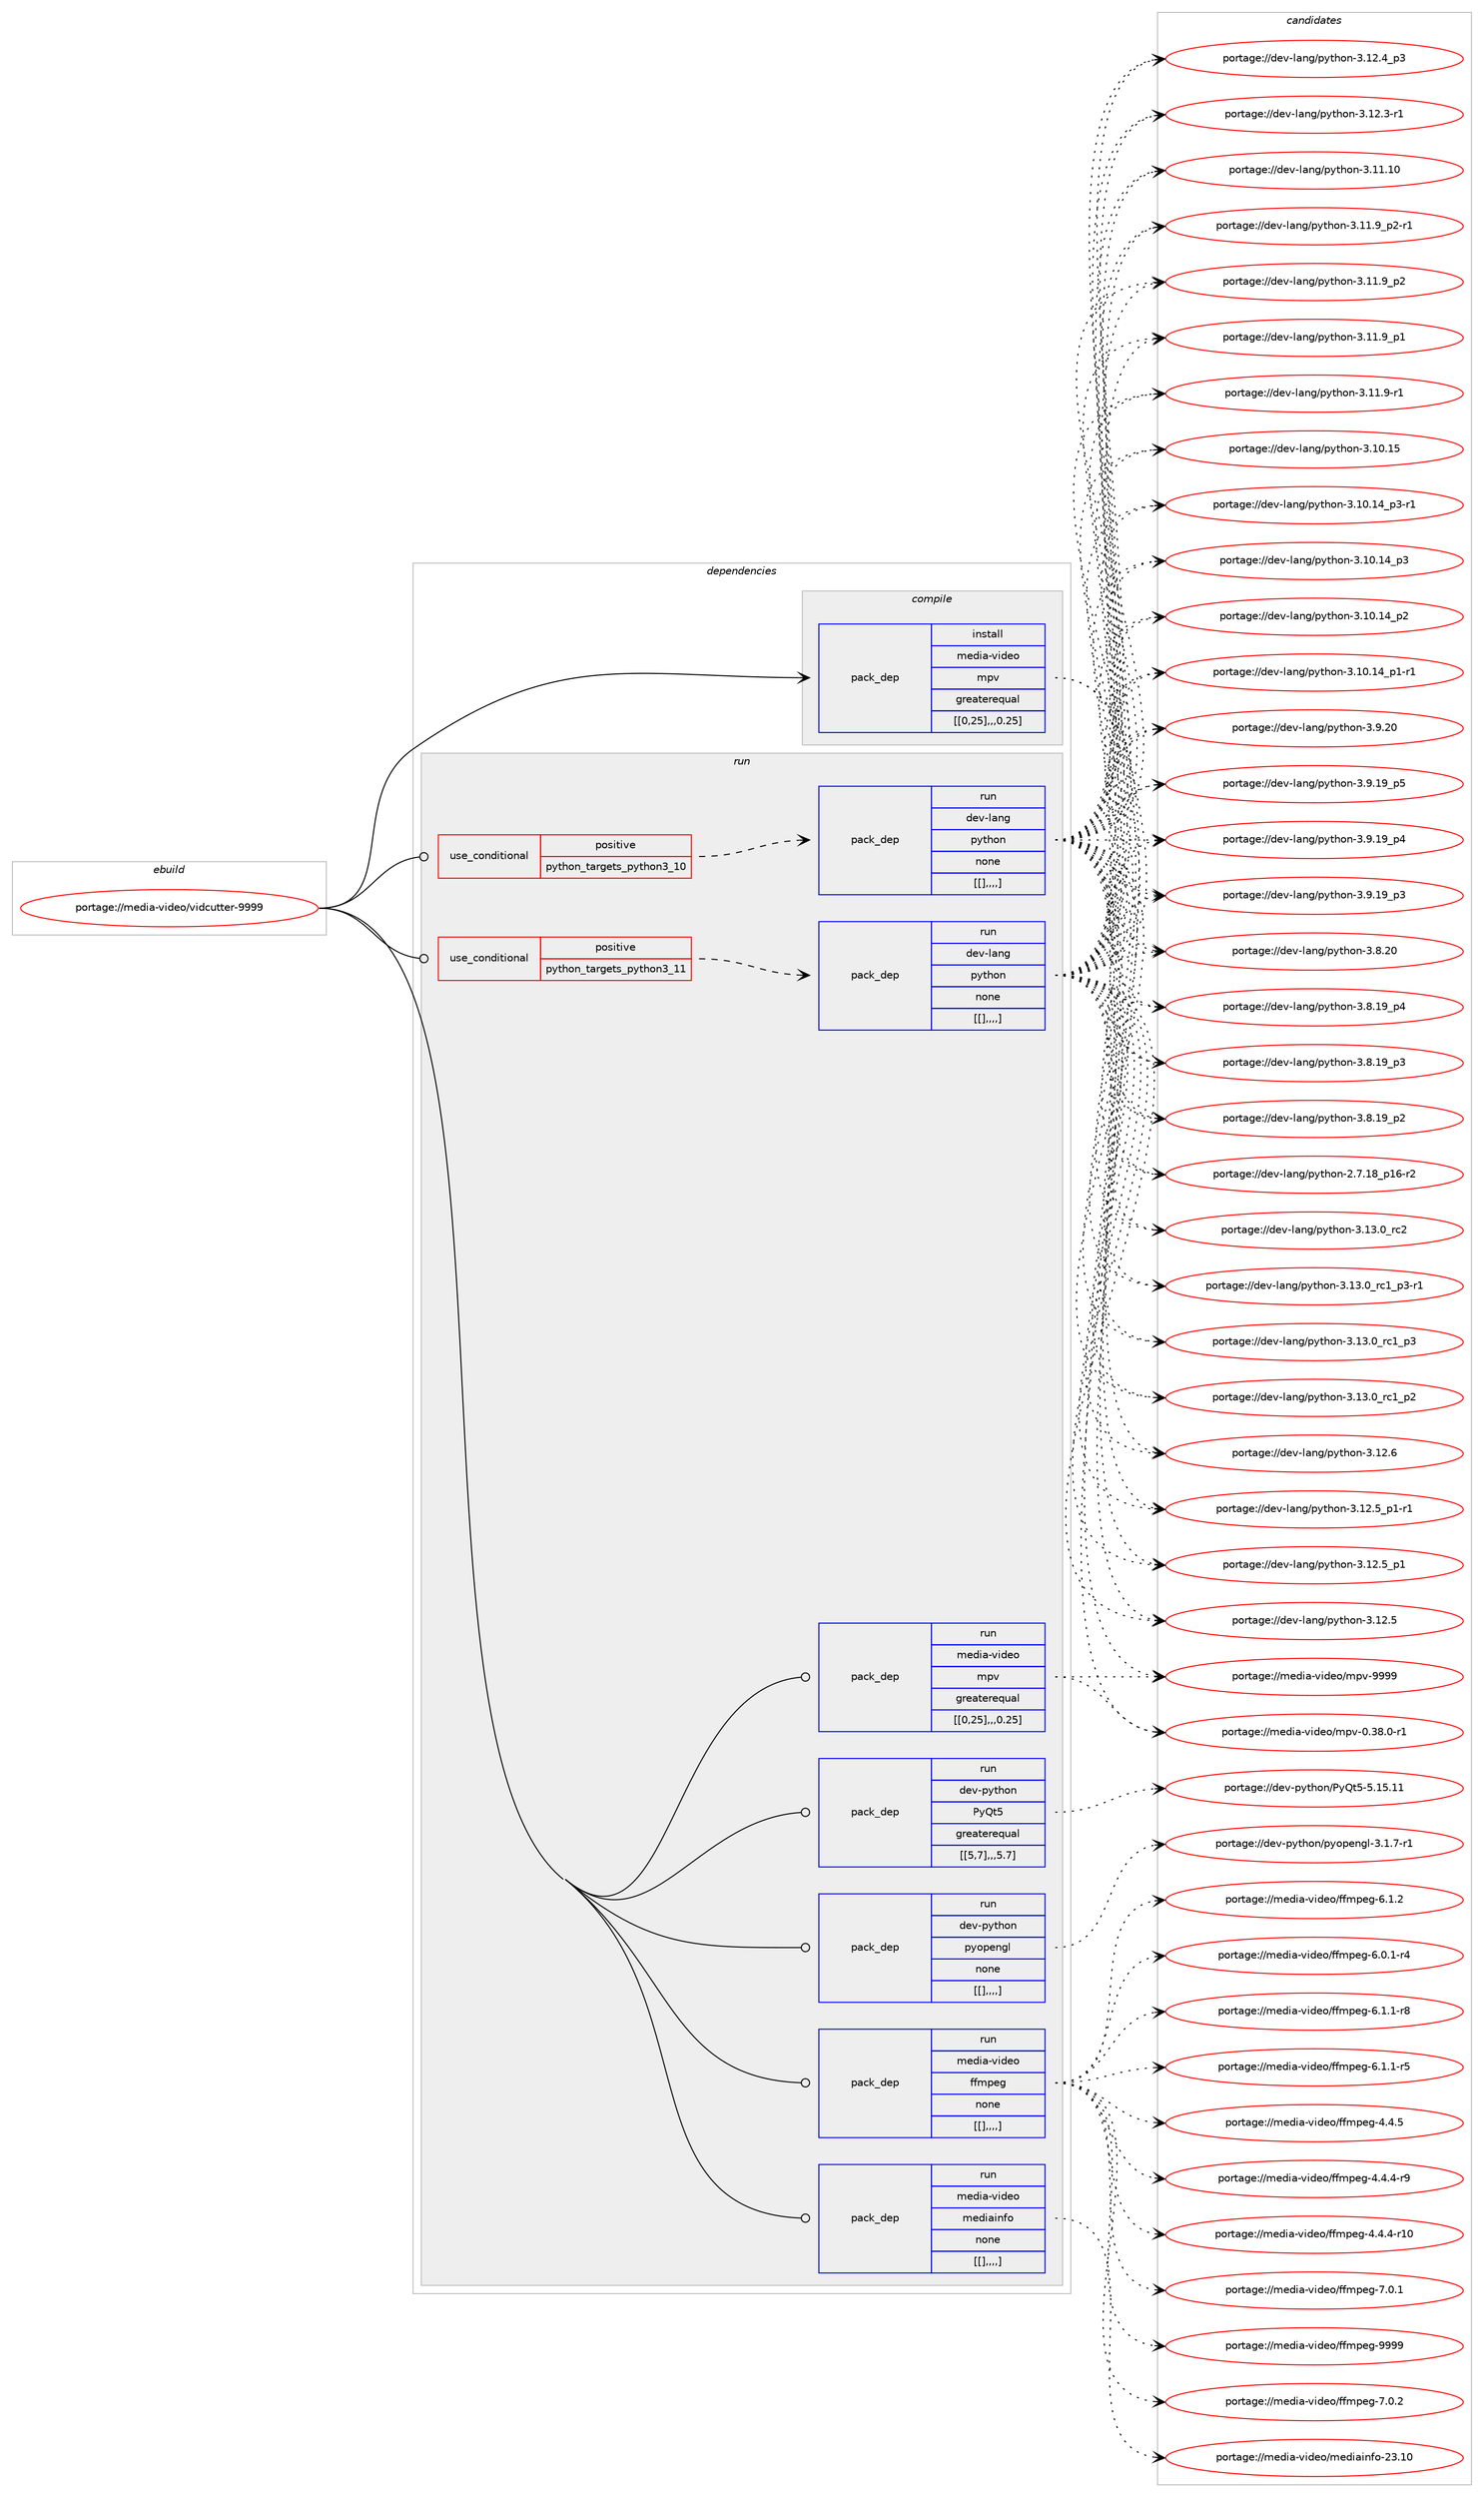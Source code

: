 digraph prolog {

# *************
# Graph options
# *************

newrank=true;
concentrate=true;
compound=true;
graph [rankdir=LR,fontname=Helvetica,fontsize=10,ranksep=1.5];#, ranksep=2.5, nodesep=0.2];
edge  [arrowhead=vee];
node  [fontname=Helvetica,fontsize=10];

# **********
# The ebuild
# **********

subgraph cluster_leftcol {
color=gray;
label=<<i>ebuild</i>>;
id [label="portage://media-video/vidcutter-9999", color=red, width=4, href="../media-video/vidcutter-9999.svg"];
}

# ****************
# The dependencies
# ****************

subgraph cluster_midcol {
color=gray;
label=<<i>dependencies</i>>;
subgraph cluster_compile {
fillcolor="#eeeeee";
style=filled;
label=<<i>compile</i>>;
subgraph pack259557 {
dependency352600 [label=<<TABLE BORDER="0" CELLBORDER="1" CELLSPACING="0" CELLPADDING="4" WIDTH="220"><TR><TD ROWSPAN="6" CELLPADDING="30">pack_dep</TD></TR><TR><TD WIDTH="110">install</TD></TR><TR><TD>media-video</TD></TR><TR><TD>mpv</TD></TR><TR><TD>greaterequal</TD></TR><TR><TD>[[0,25],,,0.25]</TD></TR></TABLE>>, shape=none, color=blue];
}
id:e -> dependency352600:w [weight=20,style="solid",arrowhead="vee"];
}
subgraph cluster_compileandrun {
fillcolor="#eeeeee";
style=filled;
label=<<i>compile and run</i>>;
}
subgraph cluster_run {
fillcolor="#eeeeee";
style=filled;
label=<<i>run</i>>;
subgraph cond90343 {
dependency352601 [label=<<TABLE BORDER="0" CELLBORDER="1" CELLSPACING="0" CELLPADDING="4"><TR><TD ROWSPAN="3" CELLPADDING="10">use_conditional</TD></TR><TR><TD>positive</TD></TR><TR><TD>python_targets_python3_10</TD></TR></TABLE>>, shape=none, color=red];
subgraph pack259558 {
dependency352602 [label=<<TABLE BORDER="0" CELLBORDER="1" CELLSPACING="0" CELLPADDING="4" WIDTH="220"><TR><TD ROWSPAN="6" CELLPADDING="30">pack_dep</TD></TR><TR><TD WIDTH="110">run</TD></TR><TR><TD>dev-lang</TD></TR><TR><TD>python</TD></TR><TR><TD>none</TD></TR><TR><TD>[[],,,,]</TD></TR></TABLE>>, shape=none, color=blue];
}
dependency352601:e -> dependency352602:w [weight=20,style="dashed",arrowhead="vee"];
}
id:e -> dependency352601:w [weight=20,style="solid",arrowhead="odot"];
subgraph cond90344 {
dependency352603 [label=<<TABLE BORDER="0" CELLBORDER="1" CELLSPACING="0" CELLPADDING="4"><TR><TD ROWSPAN="3" CELLPADDING="10">use_conditional</TD></TR><TR><TD>positive</TD></TR><TR><TD>python_targets_python3_11</TD></TR></TABLE>>, shape=none, color=red];
subgraph pack259559 {
dependency352604 [label=<<TABLE BORDER="0" CELLBORDER="1" CELLSPACING="0" CELLPADDING="4" WIDTH="220"><TR><TD ROWSPAN="6" CELLPADDING="30">pack_dep</TD></TR><TR><TD WIDTH="110">run</TD></TR><TR><TD>dev-lang</TD></TR><TR><TD>python</TD></TR><TR><TD>none</TD></TR><TR><TD>[[],,,,]</TD></TR></TABLE>>, shape=none, color=blue];
}
dependency352603:e -> dependency352604:w [weight=20,style="dashed",arrowhead="vee"];
}
id:e -> dependency352603:w [weight=20,style="solid",arrowhead="odot"];
subgraph pack259560 {
dependency352605 [label=<<TABLE BORDER="0" CELLBORDER="1" CELLSPACING="0" CELLPADDING="4" WIDTH="220"><TR><TD ROWSPAN="6" CELLPADDING="30">pack_dep</TD></TR><TR><TD WIDTH="110">run</TD></TR><TR><TD>dev-python</TD></TR><TR><TD>PyQt5</TD></TR><TR><TD>greaterequal</TD></TR><TR><TD>[[5,7],,,5.7]</TD></TR></TABLE>>, shape=none, color=blue];
}
id:e -> dependency352605:w [weight=20,style="solid",arrowhead="odot"];
subgraph pack259561 {
dependency352606 [label=<<TABLE BORDER="0" CELLBORDER="1" CELLSPACING="0" CELLPADDING="4" WIDTH="220"><TR><TD ROWSPAN="6" CELLPADDING="30">pack_dep</TD></TR><TR><TD WIDTH="110">run</TD></TR><TR><TD>dev-python</TD></TR><TR><TD>pyopengl</TD></TR><TR><TD>none</TD></TR><TR><TD>[[],,,,]</TD></TR></TABLE>>, shape=none, color=blue];
}
id:e -> dependency352606:w [weight=20,style="solid",arrowhead="odot"];
subgraph pack259562 {
dependency352607 [label=<<TABLE BORDER="0" CELLBORDER="1" CELLSPACING="0" CELLPADDING="4" WIDTH="220"><TR><TD ROWSPAN="6" CELLPADDING="30">pack_dep</TD></TR><TR><TD WIDTH="110">run</TD></TR><TR><TD>media-video</TD></TR><TR><TD>ffmpeg</TD></TR><TR><TD>none</TD></TR><TR><TD>[[],,,,]</TD></TR></TABLE>>, shape=none, color=blue];
}
id:e -> dependency352607:w [weight=20,style="solid",arrowhead="odot"];
subgraph pack259563 {
dependency352608 [label=<<TABLE BORDER="0" CELLBORDER="1" CELLSPACING="0" CELLPADDING="4" WIDTH="220"><TR><TD ROWSPAN="6" CELLPADDING="30">pack_dep</TD></TR><TR><TD WIDTH="110">run</TD></TR><TR><TD>media-video</TD></TR><TR><TD>mediainfo</TD></TR><TR><TD>none</TD></TR><TR><TD>[[],,,,]</TD></TR></TABLE>>, shape=none, color=blue];
}
id:e -> dependency352608:w [weight=20,style="solid",arrowhead="odot"];
subgraph pack259564 {
dependency352609 [label=<<TABLE BORDER="0" CELLBORDER="1" CELLSPACING="0" CELLPADDING="4" WIDTH="220"><TR><TD ROWSPAN="6" CELLPADDING="30">pack_dep</TD></TR><TR><TD WIDTH="110">run</TD></TR><TR><TD>media-video</TD></TR><TR><TD>mpv</TD></TR><TR><TD>greaterequal</TD></TR><TR><TD>[[0,25],,,0.25]</TD></TR></TABLE>>, shape=none, color=blue];
}
id:e -> dependency352609:w [weight=20,style="solid",arrowhead="odot"];
}
}

# **************
# The candidates
# **************

subgraph cluster_choices {
rank=same;
color=gray;
label=<<i>candidates</i>>;

subgraph choice259557 {
color=black;
nodesep=1;
choice1091011001059745118105100101111471091121184557575757 [label="portage://media-video/mpv-9999", color=red, width=4,href="../media-video/mpv-9999.svg"];
choice109101100105974511810510010111147109112118454846515646484511449 [label="portage://media-video/mpv-0.38.0-r1", color=red, width=4,href="../media-video/mpv-0.38.0-r1.svg"];
dependency352600:e -> choice1091011001059745118105100101111471091121184557575757:w [style=dotted,weight="100"];
dependency352600:e -> choice109101100105974511810510010111147109112118454846515646484511449:w [style=dotted,weight="100"];
}
subgraph choice259558 {
color=black;
nodesep=1;
choice10010111845108971101034711212111610411111045514649514648951149950 [label="portage://dev-lang/python-3.13.0_rc2", color=red, width=4,href="../dev-lang/python-3.13.0_rc2.svg"];
choice1001011184510897110103471121211161041111104551464951464895114994995112514511449 [label="portage://dev-lang/python-3.13.0_rc1_p3-r1", color=red, width=4,href="../dev-lang/python-3.13.0_rc1_p3-r1.svg"];
choice100101118451089711010347112121116104111110455146495146489511499499511251 [label="portage://dev-lang/python-3.13.0_rc1_p3", color=red, width=4,href="../dev-lang/python-3.13.0_rc1_p3.svg"];
choice100101118451089711010347112121116104111110455146495146489511499499511250 [label="portage://dev-lang/python-3.13.0_rc1_p2", color=red, width=4,href="../dev-lang/python-3.13.0_rc1_p2.svg"];
choice10010111845108971101034711212111610411111045514649504654 [label="portage://dev-lang/python-3.12.6", color=red, width=4,href="../dev-lang/python-3.12.6.svg"];
choice1001011184510897110103471121211161041111104551464950465395112494511449 [label="portage://dev-lang/python-3.12.5_p1-r1", color=red, width=4,href="../dev-lang/python-3.12.5_p1-r1.svg"];
choice100101118451089711010347112121116104111110455146495046539511249 [label="portage://dev-lang/python-3.12.5_p1", color=red, width=4,href="../dev-lang/python-3.12.5_p1.svg"];
choice10010111845108971101034711212111610411111045514649504653 [label="portage://dev-lang/python-3.12.5", color=red, width=4,href="../dev-lang/python-3.12.5.svg"];
choice100101118451089711010347112121116104111110455146495046529511251 [label="portage://dev-lang/python-3.12.4_p3", color=red, width=4,href="../dev-lang/python-3.12.4_p3.svg"];
choice100101118451089711010347112121116104111110455146495046514511449 [label="portage://dev-lang/python-3.12.3-r1", color=red, width=4,href="../dev-lang/python-3.12.3-r1.svg"];
choice1001011184510897110103471121211161041111104551464949464948 [label="portage://dev-lang/python-3.11.10", color=red, width=4,href="../dev-lang/python-3.11.10.svg"];
choice1001011184510897110103471121211161041111104551464949465795112504511449 [label="portage://dev-lang/python-3.11.9_p2-r1", color=red, width=4,href="../dev-lang/python-3.11.9_p2-r1.svg"];
choice100101118451089711010347112121116104111110455146494946579511250 [label="portage://dev-lang/python-3.11.9_p2", color=red, width=4,href="../dev-lang/python-3.11.9_p2.svg"];
choice100101118451089711010347112121116104111110455146494946579511249 [label="portage://dev-lang/python-3.11.9_p1", color=red, width=4,href="../dev-lang/python-3.11.9_p1.svg"];
choice100101118451089711010347112121116104111110455146494946574511449 [label="portage://dev-lang/python-3.11.9-r1", color=red, width=4,href="../dev-lang/python-3.11.9-r1.svg"];
choice1001011184510897110103471121211161041111104551464948464953 [label="portage://dev-lang/python-3.10.15", color=red, width=4,href="../dev-lang/python-3.10.15.svg"];
choice100101118451089711010347112121116104111110455146494846495295112514511449 [label="portage://dev-lang/python-3.10.14_p3-r1", color=red, width=4,href="../dev-lang/python-3.10.14_p3-r1.svg"];
choice10010111845108971101034711212111610411111045514649484649529511251 [label="portage://dev-lang/python-3.10.14_p3", color=red, width=4,href="../dev-lang/python-3.10.14_p3.svg"];
choice10010111845108971101034711212111610411111045514649484649529511250 [label="portage://dev-lang/python-3.10.14_p2", color=red, width=4,href="../dev-lang/python-3.10.14_p2.svg"];
choice100101118451089711010347112121116104111110455146494846495295112494511449 [label="portage://dev-lang/python-3.10.14_p1-r1", color=red, width=4,href="../dev-lang/python-3.10.14_p1-r1.svg"];
choice10010111845108971101034711212111610411111045514657465048 [label="portage://dev-lang/python-3.9.20", color=red, width=4,href="../dev-lang/python-3.9.20.svg"];
choice100101118451089711010347112121116104111110455146574649579511253 [label="portage://dev-lang/python-3.9.19_p5", color=red, width=4,href="../dev-lang/python-3.9.19_p5.svg"];
choice100101118451089711010347112121116104111110455146574649579511252 [label="portage://dev-lang/python-3.9.19_p4", color=red, width=4,href="../dev-lang/python-3.9.19_p4.svg"];
choice100101118451089711010347112121116104111110455146574649579511251 [label="portage://dev-lang/python-3.9.19_p3", color=red, width=4,href="../dev-lang/python-3.9.19_p3.svg"];
choice10010111845108971101034711212111610411111045514656465048 [label="portage://dev-lang/python-3.8.20", color=red, width=4,href="../dev-lang/python-3.8.20.svg"];
choice100101118451089711010347112121116104111110455146564649579511252 [label="portage://dev-lang/python-3.8.19_p4", color=red, width=4,href="../dev-lang/python-3.8.19_p4.svg"];
choice100101118451089711010347112121116104111110455146564649579511251 [label="portage://dev-lang/python-3.8.19_p3", color=red, width=4,href="../dev-lang/python-3.8.19_p3.svg"];
choice100101118451089711010347112121116104111110455146564649579511250 [label="portage://dev-lang/python-3.8.19_p2", color=red, width=4,href="../dev-lang/python-3.8.19_p2.svg"];
choice100101118451089711010347112121116104111110455046554649569511249544511450 [label="portage://dev-lang/python-2.7.18_p16-r2", color=red, width=4,href="../dev-lang/python-2.7.18_p16-r2.svg"];
dependency352602:e -> choice10010111845108971101034711212111610411111045514649514648951149950:w [style=dotted,weight="100"];
dependency352602:e -> choice1001011184510897110103471121211161041111104551464951464895114994995112514511449:w [style=dotted,weight="100"];
dependency352602:e -> choice100101118451089711010347112121116104111110455146495146489511499499511251:w [style=dotted,weight="100"];
dependency352602:e -> choice100101118451089711010347112121116104111110455146495146489511499499511250:w [style=dotted,weight="100"];
dependency352602:e -> choice10010111845108971101034711212111610411111045514649504654:w [style=dotted,weight="100"];
dependency352602:e -> choice1001011184510897110103471121211161041111104551464950465395112494511449:w [style=dotted,weight="100"];
dependency352602:e -> choice100101118451089711010347112121116104111110455146495046539511249:w [style=dotted,weight="100"];
dependency352602:e -> choice10010111845108971101034711212111610411111045514649504653:w [style=dotted,weight="100"];
dependency352602:e -> choice100101118451089711010347112121116104111110455146495046529511251:w [style=dotted,weight="100"];
dependency352602:e -> choice100101118451089711010347112121116104111110455146495046514511449:w [style=dotted,weight="100"];
dependency352602:e -> choice1001011184510897110103471121211161041111104551464949464948:w [style=dotted,weight="100"];
dependency352602:e -> choice1001011184510897110103471121211161041111104551464949465795112504511449:w [style=dotted,weight="100"];
dependency352602:e -> choice100101118451089711010347112121116104111110455146494946579511250:w [style=dotted,weight="100"];
dependency352602:e -> choice100101118451089711010347112121116104111110455146494946579511249:w [style=dotted,weight="100"];
dependency352602:e -> choice100101118451089711010347112121116104111110455146494946574511449:w [style=dotted,weight="100"];
dependency352602:e -> choice1001011184510897110103471121211161041111104551464948464953:w [style=dotted,weight="100"];
dependency352602:e -> choice100101118451089711010347112121116104111110455146494846495295112514511449:w [style=dotted,weight="100"];
dependency352602:e -> choice10010111845108971101034711212111610411111045514649484649529511251:w [style=dotted,weight="100"];
dependency352602:e -> choice10010111845108971101034711212111610411111045514649484649529511250:w [style=dotted,weight="100"];
dependency352602:e -> choice100101118451089711010347112121116104111110455146494846495295112494511449:w [style=dotted,weight="100"];
dependency352602:e -> choice10010111845108971101034711212111610411111045514657465048:w [style=dotted,weight="100"];
dependency352602:e -> choice100101118451089711010347112121116104111110455146574649579511253:w [style=dotted,weight="100"];
dependency352602:e -> choice100101118451089711010347112121116104111110455146574649579511252:w [style=dotted,weight="100"];
dependency352602:e -> choice100101118451089711010347112121116104111110455146574649579511251:w [style=dotted,weight="100"];
dependency352602:e -> choice10010111845108971101034711212111610411111045514656465048:w [style=dotted,weight="100"];
dependency352602:e -> choice100101118451089711010347112121116104111110455146564649579511252:w [style=dotted,weight="100"];
dependency352602:e -> choice100101118451089711010347112121116104111110455146564649579511251:w [style=dotted,weight="100"];
dependency352602:e -> choice100101118451089711010347112121116104111110455146564649579511250:w [style=dotted,weight="100"];
dependency352602:e -> choice100101118451089711010347112121116104111110455046554649569511249544511450:w [style=dotted,weight="100"];
}
subgraph choice259559 {
color=black;
nodesep=1;
choice10010111845108971101034711212111610411111045514649514648951149950 [label="portage://dev-lang/python-3.13.0_rc2", color=red, width=4,href="../dev-lang/python-3.13.0_rc2.svg"];
choice1001011184510897110103471121211161041111104551464951464895114994995112514511449 [label="portage://dev-lang/python-3.13.0_rc1_p3-r1", color=red, width=4,href="../dev-lang/python-3.13.0_rc1_p3-r1.svg"];
choice100101118451089711010347112121116104111110455146495146489511499499511251 [label="portage://dev-lang/python-3.13.0_rc1_p3", color=red, width=4,href="../dev-lang/python-3.13.0_rc1_p3.svg"];
choice100101118451089711010347112121116104111110455146495146489511499499511250 [label="portage://dev-lang/python-3.13.0_rc1_p2", color=red, width=4,href="../dev-lang/python-3.13.0_rc1_p2.svg"];
choice10010111845108971101034711212111610411111045514649504654 [label="portage://dev-lang/python-3.12.6", color=red, width=4,href="../dev-lang/python-3.12.6.svg"];
choice1001011184510897110103471121211161041111104551464950465395112494511449 [label="portage://dev-lang/python-3.12.5_p1-r1", color=red, width=4,href="../dev-lang/python-3.12.5_p1-r1.svg"];
choice100101118451089711010347112121116104111110455146495046539511249 [label="portage://dev-lang/python-3.12.5_p1", color=red, width=4,href="../dev-lang/python-3.12.5_p1.svg"];
choice10010111845108971101034711212111610411111045514649504653 [label="portage://dev-lang/python-3.12.5", color=red, width=4,href="../dev-lang/python-3.12.5.svg"];
choice100101118451089711010347112121116104111110455146495046529511251 [label="portage://dev-lang/python-3.12.4_p3", color=red, width=4,href="../dev-lang/python-3.12.4_p3.svg"];
choice100101118451089711010347112121116104111110455146495046514511449 [label="portage://dev-lang/python-3.12.3-r1", color=red, width=4,href="../dev-lang/python-3.12.3-r1.svg"];
choice1001011184510897110103471121211161041111104551464949464948 [label="portage://dev-lang/python-3.11.10", color=red, width=4,href="../dev-lang/python-3.11.10.svg"];
choice1001011184510897110103471121211161041111104551464949465795112504511449 [label="portage://dev-lang/python-3.11.9_p2-r1", color=red, width=4,href="../dev-lang/python-3.11.9_p2-r1.svg"];
choice100101118451089711010347112121116104111110455146494946579511250 [label="portage://dev-lang/python-3.11.9_p2", color=red, width=4,href="../dev-lang/python-3.11.9_p2.svg"];
choice100101118451089711010347112121116104111110455146494946579511249 [label="portage://dev-lang/python-3.11.9_p1", color=red, width=4,href="../dev-lang/python-3.11.9_p1.svg"];
choice100101118451089711010347112121116104111110455146494946574511449 [label="portage://dev-lang/python-3.11.9-r1", color=red, width=4,href="../dev-lang/python-3.11.9-r1.svg"];
choice1001011184510897110103471121211161041111104551464948464953 [label="portage://dev-lang/python-3.10.15", color=red, width=4,href="../dev-lang/python-3.10.15.svg"];
choice100101118451089711010347112121116104111110455146494846495295112514511449 [label="portage://dev-lang/python-3.10.14_p3-r1", color=red, width=4,href="../dev-lang/python-3.10.14_p3-r1.svg"];
choice10010111845108971101034711212111610411111045514649484649529511251 [label="portage://dev-lang/python-3.10.14_p3", color=red, width=4,href="../dev-lang/python-3.10.14_p3.svg"];
choice10010111845108971101034711212111610411111045514649484649529511250 [label="portage://dev-lang/python-3.10.14_p2", color=red, width=4,href="../dev-lang/python-3.10.14_p2.svg"];
choice100101118451089711010347112121116104111110455146494846495295112494511449 [label="portage://dev-lang/python-3.10.14_p1-r1", color=red, width=4,href="../dev-lang/python-3.10.14_p1-r1.svg"];
choice10010111845108971101034711212111610411111045514657465048 [label="portage://dev-lang/python-3.9.20", color=red, width=4,href="../dev-lang/python-3.9.20.svg"];
choice100101118451089711010347112121116104111110455146574649579511253 [label="portage://dev-lang/python-3.9.19_p5", color=red, width=4,href="../dev-lang/python-3.9.19_p5.svg"];
choice100101118451089711010347112121116104111110455146574649579511252 [label="portage://dev-lang/python-3.9.19_p4", color=red, width=4,href="../dev-lang/python-3.9.19_p4.svg"];
choice100101118451089711010347112121116104111110455146574649579511251 [label="portage://dev-lang/python-3.9.19_p3", color=red, width=4,href="../dev-lang/python-3.9.19_p3.svg"];
choice10010111845108971101034711212111610411111045514656465048 [label="portage://dev-lang/python-3.8.20", color=red, width=4,href="../dev-lang/python-3.8.20.svg"];
choice100101118451089711010347112121116104111110455146564649579511252 [label="portage://dev-lang/python-3.8.19_p4", color=red, width=4,href="../dev-lang/python-3.8.19_p4.svg"];
choice100101118451089711010347112121116104111110455146564649579511251 [label="portage://dev-lang/python-3.8.19_p3", color=red, width=4,href="../dev-lang/python-3.8.19_p3.svg"];
choice100101118451089711010347112121116104111110455146564649579511250 [label="portage://dev-lang/python-3.8.19_p2", color=red, width=4,href="../dev-lang/python-3.8.19_p2.svg"];
choice100101118451089711010347112121116104111110455046554649569511249544511450 [label="portage://dev-lang/python-2.7.18_p16-r2", color=red, width=4,href="../dev-lang/python-2.7.18_p16-r2.svg"];
dependency352604:e -> choice10010111845108971101034711212111610411111045514649514648951149950:w [style=dotted,weight="100"];
dependency352604:e -> choice1001011184510897110103471121211161041111104551464951464895114994995112514511449:w [style=dotted,weight="100"];
dependency352604:e -> choice100101118451089711010347112121116104111110455146495146489511499499511251:w [style=dotted,weight="100"];
dependency352604:e -> choice100101118451089711010347112121116104111110455146495146489511499499511250:w [style=dotted,weight="100"];
dependency352604:e -> choice10010111845108971101034711212111610411111045514649504654:w [style=dotted,weight="100"];
dependency352604:e -> choice1001011184510897110103471121211161041111104551464950465395112494511449:w [style=dotted,weight="100"];
dependency352604:e -> choice100101118451089711010347112121116104111110455146495046539511249:w [style=dotted,weight="100"];
dependency352604:e -> choice10010111845108971101034711212111610411111045514649504653:w [style=dotted,weight="100"];
dependency352604:e -> choice100101118451089711010347112121116104111110455146495046529511251:w [style=dotted,weight="100"];
dependency352604:e -> choice100101118451089711010347112121116104111110455146495046514511449:w [style=dotted,weight="100"];
dependency352604:e -> choice1001011184510897110103471121211161041111104551464949464948:w [style=dotted,weight="100"];
dependency352604:e -> choice1001011184510897110103471121211161041111104551464949465795112504511449:w [style=dotted,weight="100"];
dependency352604:e -> choice100101118451089711010347112121116104111110455146494946579511250:w [style=dotted,weight="100"];
dependency352604:e -> choice100101118451089711010347112121116104111110455146494946579511249:w [style=dotted,weight="100"];
dependency352604:e -> choice100101118451089711010347112121116104111110455146494946574511449:w [style=dotted,weight="100"];
dependency352604:e -> choice1001011184510897110103471121211161041111104551464948464953:w [style=dotted,weight="100"];
dependency352604:e -> choice100101118451089711010347112121116104111110455146494846495295112514511449:w [style=dotted,weight="100"];
dependency352604:e -> choice10010111845108971101034711212111610411111045514649484649529511251:w [style=dotted,weight="100"];
dependency352604:e -> choice10010111845108971101034711212111610411111045514649484649529511250:w [style=dotted,weight="100"];
dependency352604:e -> choice100101118451089711010347112121116104111110455146494846495295112494511449:w [style=dotted,weight="100"];
dependency352604:e -> choice10010111845108971101034711212111610411111045514657465048:w [style=dotted,weight="100"];
dependency352604:e -> choice100101118451089711010347112121116104111110455146574649579511253:w [style=dotted,weight="100"];
dependency352604:e -> choice100101118451089711010347112121116104111110455146574649579511252:w [style=dotted,weight="100"];
dependency352604:e -> choice100101118451089711010347112121116104111110455146574649579511251:w [style=dotted,weight="100"];
dependency352604:e -> choice10010111845108971101034711212111610411111045514656465048:w [style=dotted,weight="100"];
dependency352604:e -> choice100101118451089711010347112121116104111110455146564649579511252:w [style=dotted,weight="100"];
dependency352604:e -> choice100101118451089711010347112121116104111110455146564649579511251:w [style=dotted,weight="100"];
dependency352604:e -> choice100101118451089711010347112121116104111110455146564649579511250:w [style=dotted,weight="100"];
dependency352604:e -> choice100101118451089711010347112121116104111110455046554649569511249544511450:w [style=dotted,weight="100"];
}
subgraph choice259560 {
color=black;
nodesep=1;
choice10010111845112121116104111110478012181116534553464953464949 [label="portage://dev-python/PyQt5-5.15.11", color=red, width=4,href="../dev-python/PyQt5-5.15.11.svg"];
dependency352605:e -> choice10010111845112121116104111110478012181116534553464953464949:w [style=dotted,weight="100"];
}
subgraph choice259561 {
color=black;
nodesep=1;
choice10010111845112121116104111110471121211111121011101031084551464946554511449 [label="portage://dev-python/pyopengl-3.1.7-r1", color=red, width=4,href="../dev-python/pyopengl-3.1.7-r1.svg"];
dependency352606:e -> choice10010111845112121116104111110471121211111121011101031084551464946554511449:w [style=dotted,weight="100"];
}
subgraph choice259562 {
color=black;
nodesep=1;
choice1091011001059745118105100101111471021021091121011034557575757 [label="portage://media-video/ffmpeg-9999", color=red, width=4,href="../media-video/ffmpeg-9999.svg"];
choice109101100105974511810510010111147102102109112101103455546484650 [label="portage://media-video/ffmpeg-7.0.2", color=red, width=4,href="../media-video/ffmpeg-7.0.2.svg"];
choice109101100105974511810510010111147102102109112101103455546484649 [label="portage://media-video/ffmpeg-7.0.1", color=red, width=4,href="../media-video/ffmpeg-7.0.1.svg"];
choice109101100105974511810510010111147102102109112101103455446494650 [label="portage://media-video/ffmpeg-6.1.2", color=red, width=4,href="../media-video/ffmpeg-6.1.2.svg"];
choice1091011001059745118105100101111471021021091121011034554464946494511456 [label="portage://media-video/ffmpeg-6.1.1-r8", color=red, width=4,href="../media-video/ffmpeg-6.1.1-r8.svg"];
choice1091011001059745118105100101111471021021091121011034554464946494511453 [label="portage://media-video/ffmpeg-6.1.1-r5", color=red, width=4,href="../media-video/ffmpeg-6.1.1-r5.svg"];
choice1091011001059745118105100101111471021021091121011034554464846494511452 [label="portage://media-video/ffmpeg-6.0.1-r4", color=red, width=4,href="../media-video/ffmpeg-6.0.1-r4.svg"];
choice109101100105974511810510010111147102102109112101103455246524653 [label="portage://media-video/ffmpeg-4.4.5", color=red, width=4,href="../media-video/ffmpeg-4.4.5.svg"];
choice1091011001059745118105100101111471021021091121011034552465246524511457 [label="portage://media-video/ffmpeg-4.4.4-r9", color=red, width=4,href="../media-video/ffmpeg-4.4.4-r9.svg"];
choice109101100105974511810510010111147102102109112101103455246524652451144948 [label="portage://media-video/ffmpeg-4.4.4-r10", color=red, width=4,href="../media-video/ffmpeg-4.4.4-r10.svg"];
dependency352607:e -> choice1091011001059745118105100101111471021021091121011034557575757:w [style=dotted,weight="100"];
dependency352607:e -> choice109101100105974511810510010111147102102109112101103455546484650:w [style=dotted,weight="100"];
dependency352607:e -> choice109101100105974511810510010111147102102109112101103455546484649:w [style=dotted,weight="100"];
dependency352607:e -> choice109101100105974511810510010111147102102109112101103455446494650:w [style=dotted,weight="100"];
dependency352607:e -> choice1091011001059745118105100101111471021021091121011034554464946494511456:w [style=dotted,weight="100"];
dependency352607:e -> choice1091011001059745118105100101111471021021091121011034554464946494511453:w [style=dotted,weight="100"];
dependency352607:e -> choice1091011001059745118105100101111471021021091121011034554464846494511452:w [style=dotted,weight="100"];
dependency352607:e -> choice109101100105974511810510010111147102102109112101103455246524653:w [style=dotted,weight="100"];
dependency352607:e -> choice1091011001059745118105100101111471021021091121011034552465246524511457:w [style=dotted,weight="100"];
dependency352607:e -> choice109101100105974511810510010111147102102109112101103455246524652451144948:w [style=dotted,weight="100"];
}
subgraph choice259563 {
color=black;
nodesep=1;
choice10910110010597451181051001011114710910110010597105110102111455051464948 [label="portage://media-video/mediainfo-23.10", color=red, width=4,href="../media-video/mediainfo-23.10.svg"];
dependency352608:e -> choice10910110010597451181051001011114710910110010597105110102111455051464948:w [style=dotted,weight="100"];
}
subgraph choice259564 {
color=black;
nodesep=1;
choice1091011001059745118105100101111471091121184557575757 [label="portage://media-video/mpv-9999", color=red, width=4,href="../media-video/mpv-9999.svg"];
choice109101100105974511810510010111147109112118454846515646484511449 [label="portage://media-video/mpv-0.38.0-r1", color=red, width=4,href="../media-video/mpv-0.38.0-r1.svg"];
dependency352609:e -> choice1091011001059745118105100101111471091121184557575757:w [style=dotted,weight="100"];
dependency352609:e -> choice109101100105974511810510010111147109112118454846515646484511449:w [style=dotted,weight="100"];
}
}

}
